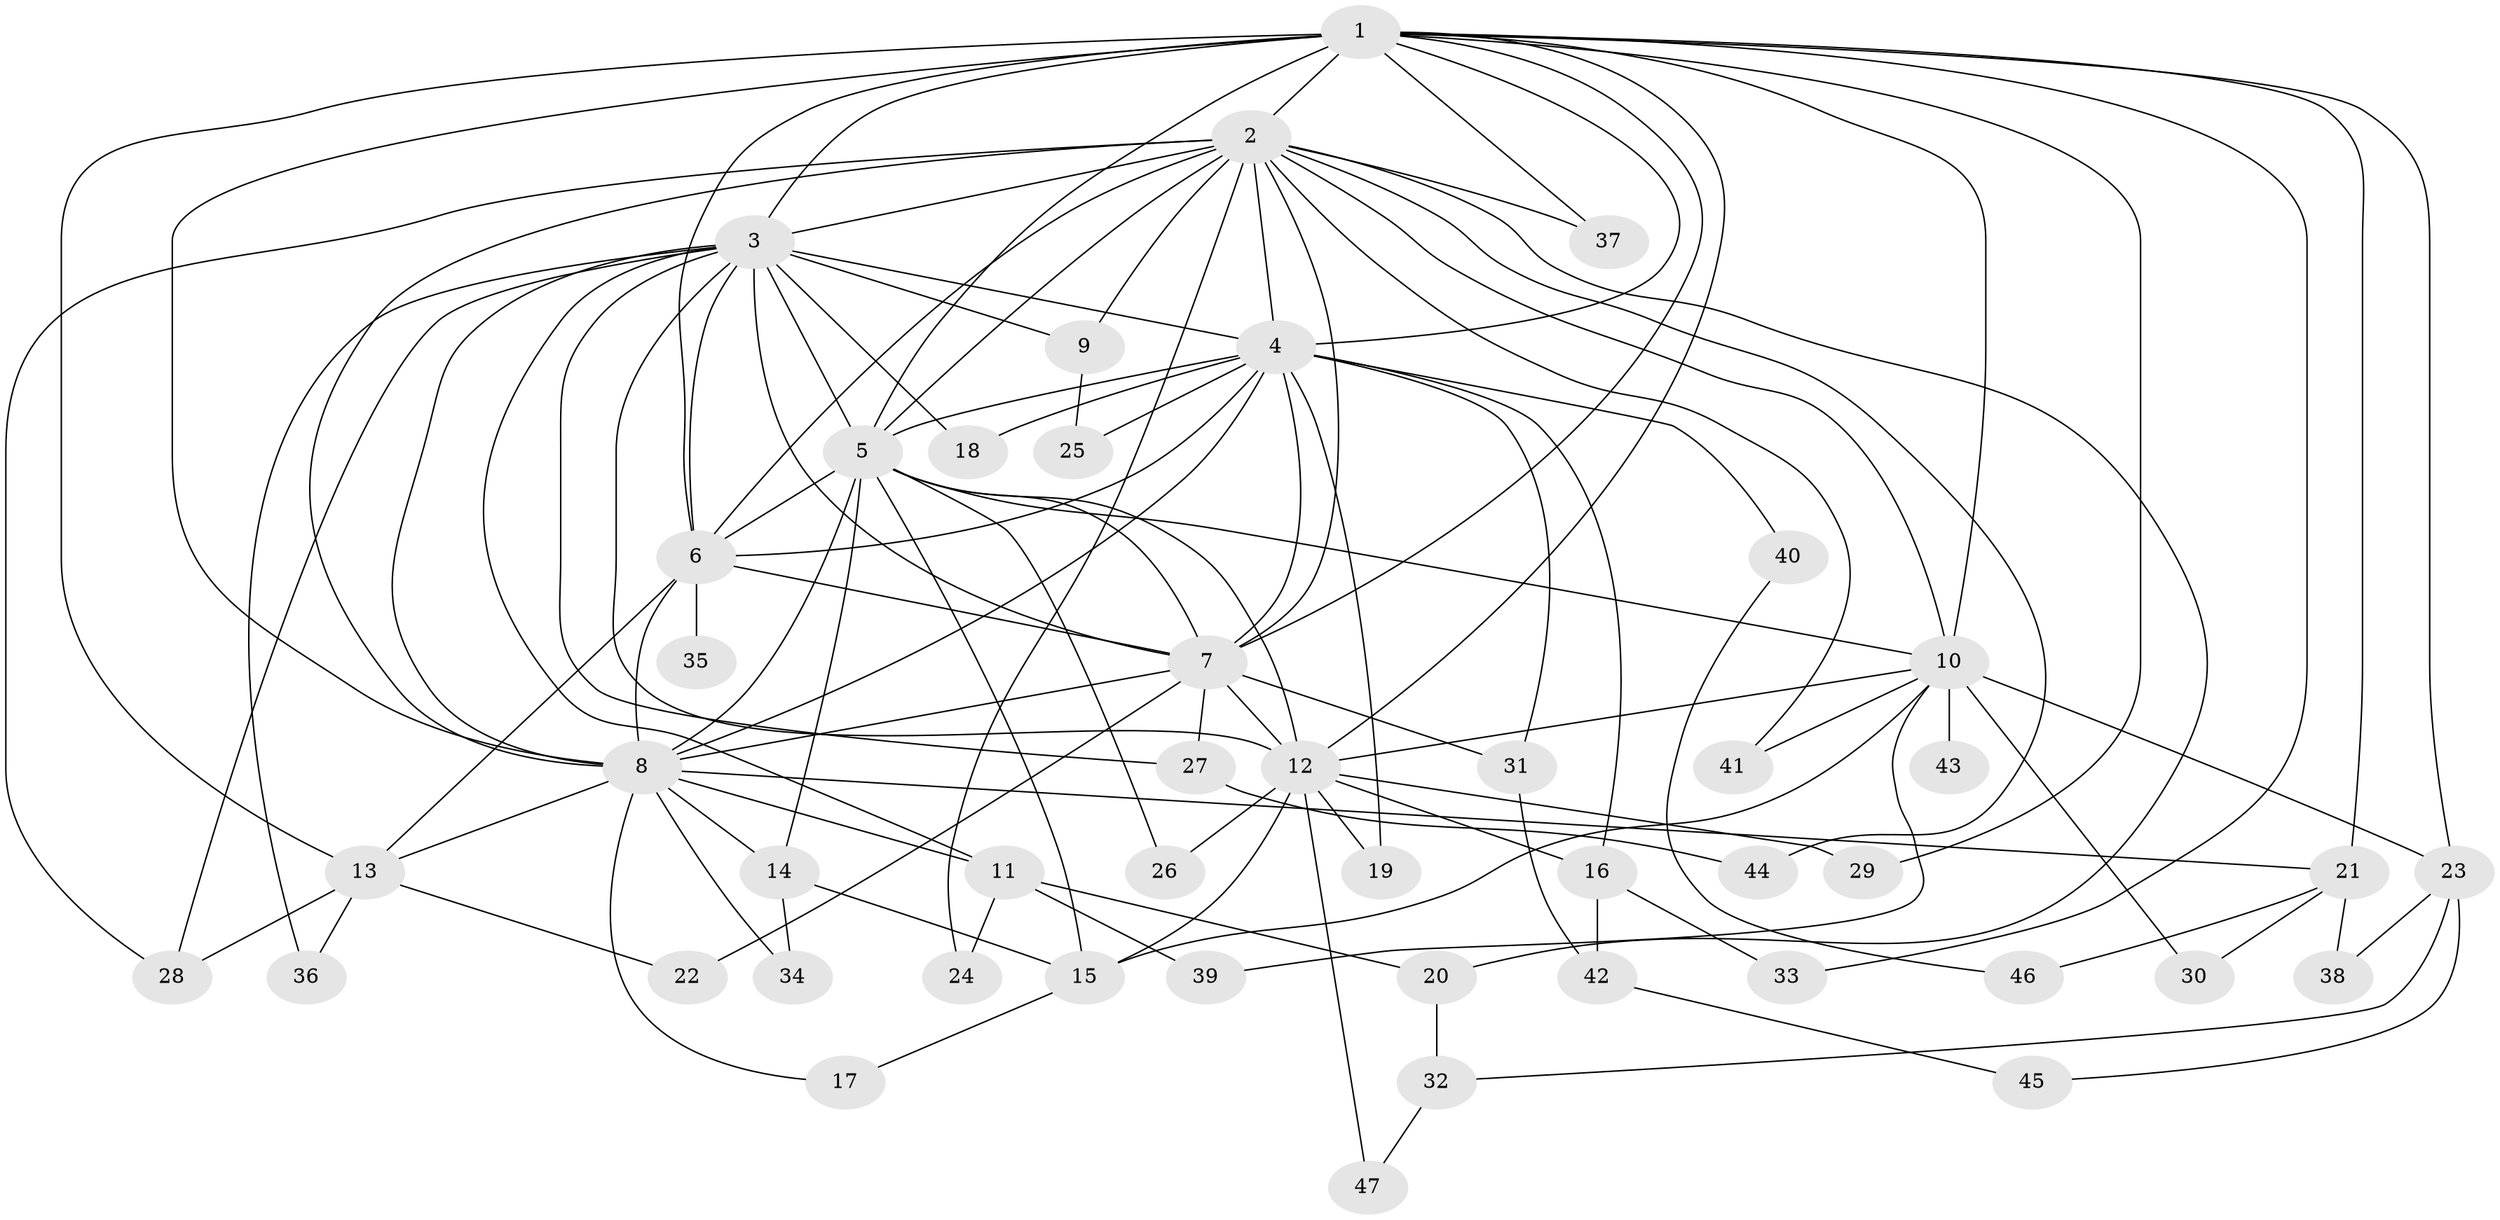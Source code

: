 // original degree distribution, {12: 0.04477611940298507, 18: 0.04477611940298507, 14: 0.014925373134328358, 15: 0.014925373134328358, 19: 0.014925373134328358, 16: 0.014925373134328358, 2: 0.5223880597014925, 3: 0.13432835820895522, 9: 0.029850746268656716, 5: 0.07462686567164178, 4: 0.08955223880597014}
// Generated by graph-tools (version 1.1) at 2025/49/03/04/25 22:49:48]
// undirected, 47 vertices, 111 edges
graph export_dot {
  node [color=gray90,style=filled];
  1;
  2;
  3;
  4;
  5;
  6;
  7;
  8;
  9;
  10;
  11;
  12;
  13;
  14;
  15;
  16;
  17;
  18;
  19;
  20;
  21;
  22;
  23;
  24;
  25;
  26;
  27;
  28;
  29;
  30;
  31;
  32;
  33;
  34;
  35;
  36;
  37;
  38;
  39;
  40;
  41;
  42;
  43;
  44;
  45;
  46;
  47;
  1 -- 2 [weight=4.0];
  1 -- 3 [weight=2.0];
  1 -- 4 [weight=2.0];
  1 -- 5 [weight=2.0];
  1 -- 6 [weight=2.0];
  1 -- 7 [weight=2.0];
  1 -- 8 [weight=2.0];
  1 -- 10 [weight=2.0];
  1 -- 12 [weight=2.0];
  1 -- 13 [weight=1.0];
  1 -- 21 [weight=1.0];
  1 -- 23 [weight=1.0];
  1 -- 29 [weight=1.0];
  1 -- 33 [weight=1.0];
  1 -- 37 [weight=1.0];
  2 -- 3 [weight=3.0];
  2 -- 4 [weight=3.0];
  2 -- 5 [weight=2.0];
  2 -- 6 [weight=2.0];
  2 -- 7 [weight=3.0];
  2 -- 8 [weight=2.0];
  2 -- 9 [weight=1.0];
  2 -- 10 [weight=1.0];
  2 -- 20 [weight=1.0];
  2 -- 24 [weight=1.0];
  2 -- 28 [weight=1.0];
  2 -- 37 [weight=1.0];
  2 -- 41 [weight=1.0];
  2 -- 44 [weight=1.0];
  3 -- 4 [weight=1.0];
  3 -- 5 [weight=1.0];
  3 -- 6 [weight=1.0];
  3 -- 7 [weight=1.0];
  3 -- 8 [weight=1.0];
  3 -- 9 [weight=1.0];
  3 -- 11 [weight=1.0];
  3 -- 12 [weight=2.0];
  3 -- 18 [weight=1.0];
  3 -- 27 [weight=1.0];
  3 -- 28 [weight=1.0];
  3 -- 36 [weight=1.0];
  4 -- 5 [weight=1.0];
  4 -- 6 [weight=1.0];
  4 -- 7 [weight=1.0];
  4 -- 8 [weight=2.0];
  4 -- 16 [weight=1.0];
  4 -- 18 [weight=1.0];
  4 -- 19 [weight=1.0];
  4 -- 25 [weight=1.0];
  4 -- 31 [weight=1.0];
  4 -- 40 [weight=1.0];
  5 -- 6 [weight=1.0];
  5 -- 7 [weight=1.0];
  5 -- 8 [weight=1.0];
  5 -- 10 [weight=1.0];
  5 -- 12 [weight=1.0];
  5 -- 14 [weight=1.0];
  5 -- 15 [weight=1.0];
  5 -- 26 [weight=1.0];
  6 -- 7 [weight=1.0];
  6 -- 8 [weight=1.0];
  6 -- 13 [weight=1.0];
  6 -- 35 [weight=1.0];
  7 -- 8 [weight=1.0];
  7 -- 12 [weight=2.0];
  7 -- 22 [weight=1.0];
  7 -- 27 [weight=1.0];
  7 -- 31 [weight=1.0];
  8 -- 11 [weight=1.0];
  8 -- 13 [weight=1.0];
  8 -- 14 [weight=1.0];
  8 -- 17 [weight=1.0];
  8 -- 21 [weight=1.0];
  8 -- 34 [weight=1.0];
  9 -- 25 [weight=1.0];
  10 -- 12 [weight=1.0];
  10 -- 15 [weight=1.0];
  10 -- 23 [weight=1.0];
  10 -- 30 [weight=1.0];
  10 -- 39 [weight=1.0];
  10 -- 41 [weight=1.0];
  10 -- 43 [weight=2.0];
  11 -- 20 [weight=1.0];
  11 -- 24 [weight=1.0];
  11 -- 39 [weight=1.0];
  12 -- 15 [weight=1.0];
  12 -- 16 [weight=1.0];
  12 -- 19 [weight=1.0];
  12 -- 26 [weight=1.0];
  12 -- 29 [weight=1.0];
  12 -- 47 [weight=1.0];
  13 -- 22 [weight=1.0];
  13 -- 28 [weight=1.0];
  13 -- 36 [weight=1.0];
  14 -- 15 [weight=1.0];
  14 -- 34 [weight=1.0];
  15 -- 17 [weight=1.0];
  16 -- 33 [weight=1.0];
  16 -- 42 [weight=1.0];
  20 -- 32 [weight=1.0];
  21 -- 30 [weight=1.0];
  21 -- 38 [weight=1.0];
  21 -- 46 [weight=1.0];
  23 -- 32 [weight=1.0];
  23 -- 38 [weight=1.0];
  23 -- 45 [weight=1.0];
  27 -- 44 [weight=1.0];
  31 -- 42 [weight=1.0];
  32 -- 47 [weight=1.0];
  40 -- 46 [weight=1.0];
  42 -- 45 [weight=1.0];
}
